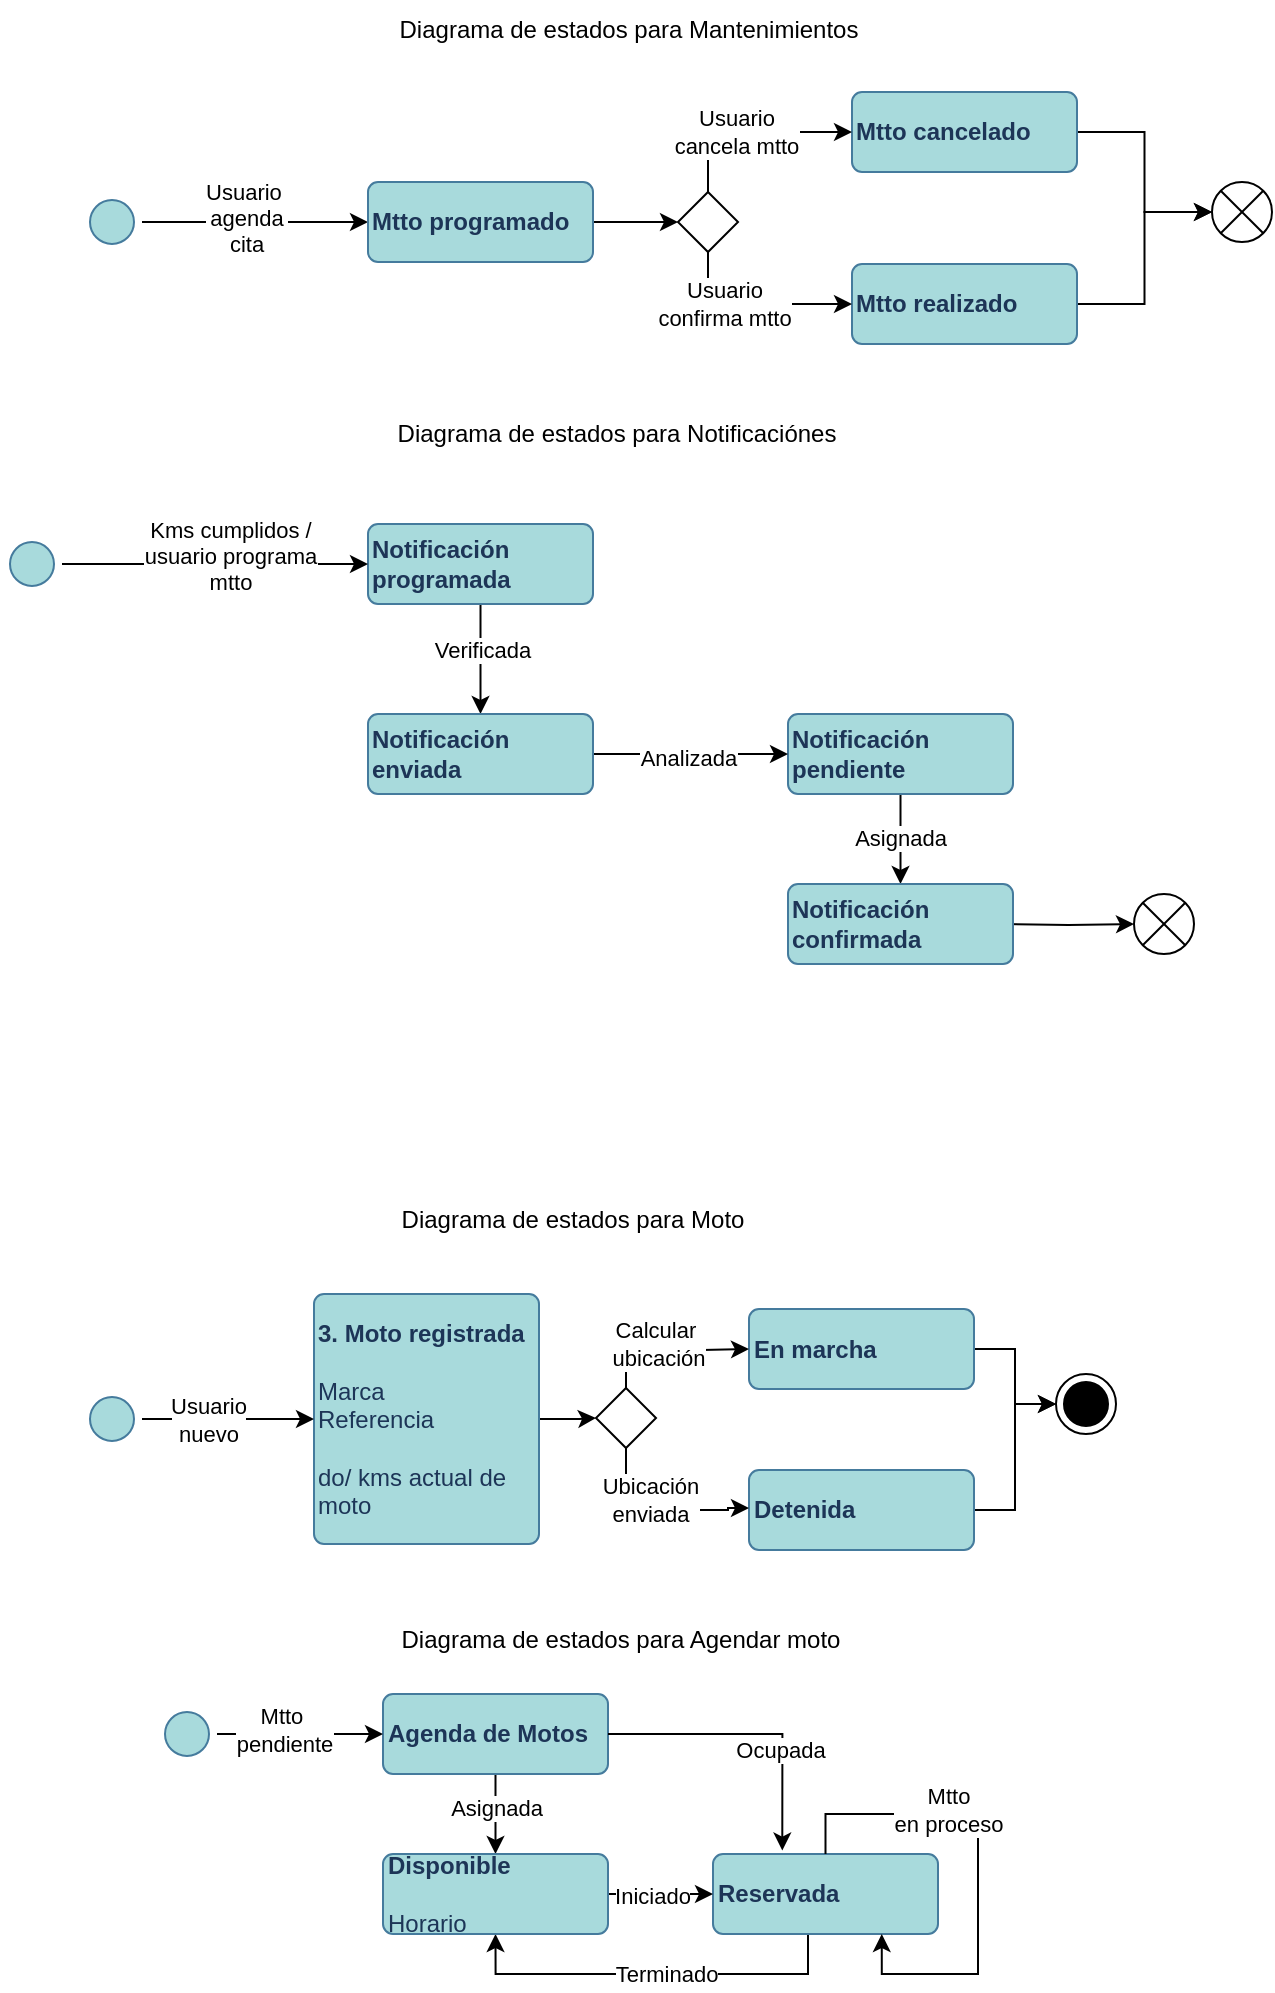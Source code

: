 <mxfile version="22.0.8" type="github">
  <diagram name="Page-1" id="2YBvvXClWsGukQMizWep">
    <mxGraphModel dx="1434" dy="790" grid="1" gridSize="10" guides="1" tooltips="1" connect="1" arrows="1" fold="1" page="1" pageScale="1" pageWidth="850" pageHeight="1100" math="0" shadow="0">
      <root>
        <mxCell id="0" />
        <mxCell id="1" parent="0" />
        <mxCell id="B1dsRPcmxnggRmvk-x9b-35" style="edgeStyle=orthogonalEdgeStyle;rounded=0;orthogonalLoop=1;jettySize=auto;html=1;entryX=0;entryY=0.5;entryDx=0;entryDy=0;" parent="1" source="9uB-aW_XzF6aLIXHZRKK-2" target="B1dsRPcmxnggRmvk-x9b-13" edge="1">
          <mxGeometry relative="1" as="geometry">
            <mxPoint x="226" y="143" as="targetPoint" />
          </mxGeometry>
        </mxCell>
        <mxCell id="B1dsRPcmxnggRmvk-x9b-45" value="Usuario&amp;nbsp;&lt;br&gt;agenda&lt;br&gt;cita" style="edgeLabel;html=1;align=center;verticalAlign=middle;resizable=0;points=[];" parent="B1dsRPcmxnggRmvk-x9b-35" vertex="1" connectable="0">
          <mxGeometry x="-0.085" y="2" relative="1" as="geometry">
            <mxPoint as="offset" />
          </mxGeometry>
        </mxCell>
        <mxCell id="9uB-aW_XzF6aLIXHZRKK-2" value="" style="ellipse;html=1;shape=startState;fillColor=#A8DADC;strokeColor=#457B9D;labelBackgroundColor=none;fontColor=#1D3557;" parent="1" vertex="1">
          <mxGeometry x="287" y="134" width="30" height="30" as="geometry" />
        </mxCell>
        <mxCell id="B1dsRPcmxnggRmvk-x9b-76" style="edgeStyle=orthogonalEdgeStyle;rounded=0;orthogonalLoop=1;jettySize=auto;html=1;entryX=0;entryY=0.5;entryDx=0;entryDy=0;" parent="1" source="B1dsRPcmxnggRmvk-x9b-2" target="B1dsRPcmxnggRmvk-x9b-75" edge="1">
          <mxGeometry relative="1" as="geometry" />
        </mxCell>
        <mxCell id="B1dsRPcmxnggRmvk-x9b-2" value="&lt;b&gt;3. Moto registrada&lt;br&gt;&lt;/b&gt;&lt;br&gt;Marca&lt;br&gt;Referencia&lt;br&gt;&lt;br&gt;do/ kms actual de moto" style="html=1;align=left;verticalAlign=middle;rounded=1;absoluteArcSize=1;arcSize=10;dashed=0;whiteSpace=wrap;labelBackgroundColor=none;fillColor=#A8DADC;strokeColor=#457B9D;fontColor=#1D3557;" parent="1" vertex="1">
          <mxGeometry x="403" y="685" width="112.5" height="125" as="geometry" />
        </mxCell>
        <mxCell id="B1dsRPcmxnggRmvk-x9b-69" style="edgeStyle=orthogonalEdgeStyle;rounded=0;orthogonalLoop=1;jettySize=auto;html=1;entryX=0;entryY=0.5;entryDx=0;entryDy=0;" parent="1" source="B1dsRPcmxnggRmvk-x9b-4" target="B1dsRPcmxnggRmvk-x9b-68" edge="1">
          <mxGeometry relative="1" as="geometry" />
        </mxCell>
        <mxCell id="B1dsRPcmxnggRmvk-x9b-4" value="&lt;b&gt;Mtto realizado&lt;br&gt;&lt;/b&gt;" style="html=1;align=left;verticalAlign=middle;rounded=1;absoluteArcSize=1;arcSize=10;dashed=0;whiteSpace=wrap;labelBackgroundColor=none;fillColor=#A8DADC;strokeColor=#457B9D;fontColor=#1D3557;" parent="1" vertex="1">
          <mxGeometry x="672" y="170" width="112.5" height="40" as="geometry" />
        </mxCell>
        <mxCell id="B1dsRPcmxnggRmvk-x9b-44" style="edgeStyle=orthogonalEdgeStyle;rounded=0;orthogonalLoop=1;jettySize=auto;html=1;entryX=0;entryY=0.5;entryDx=0;entryDy=0;" parent="1" source="B1dsRPcmxnggRmvk-x9b-5" target="B1dsRPcmxnggRmvk-x9b-68" edge="1">
          <mxGeometry relative="1" as="geometry">
            <mxPoint x="862" y="139" as="targetPoint" />
          </mxGeometry>
        </mxCell>
        <mxCell id="B1dsRPcmxnggRmvk-x9b-5" value="&lt;b&gt;Mtto cancelado&lt;br&gt;&lt;/b&gt;" style="html=1;align=left;verticalAlign=middle;rounded=1;absoluteArcSize=1;arcSize=10;dashed=0;whiteSpace=wrap;labelBackgroundColor=none;fillColor=#A8DADC;strokeColor=#457B9D;fontColor=#1D3557;" parent="1" vertex="1">
          <mxGeometry x="672" y="84" width="112.5" height="40" as="geometry" />
        </mxCell>
        <mxCell id="B1dsRPcmxnggRmvk-x9b-55" style="edgeStyle=orthogonalEdgeStyle;rounded=0;orthogonalLoop=1;jettySize=auto;html=1;entryX=0;entryY=0.5;entryDx=0;entryDy=0;" parent="1" source="B1dsRPcmxnggRmvk-x9b-13" target="B1dsRPcmxnggRmvk-x9b-38" edge="1">
          <mxGeometry relative="1" as="geometry" />
        </mxCell>
        <mxCell id="B1dsRPcmxnggRmvk-x9b-13" value="&lt;b&gt;Mtto programado&lt;br&gt;&lt;/b&gt;" style="html=1;align=left;verticalAlign=middle;rounded=1;absoluteArcSize=1;arcSize=10;dashed=0;whiteSpace=wrap;labelBackgroundColor=none;fillColor=#A8DADC;strokeColor=#457B9D;fontColor=#1D3557;" parent="1" vertex="1">
          <mxGeometry x="430" y="129" width="112.5" height="40" as="geometry" />
        </mxCell>
        <mxCell id="x2NBTaH0tbhhqtTbCEYz-6" style="edgeStyle=orthogonalEdgeStyle;rounded=0;orthogonalLoop=1;jettySize=auto;html=1;entryX=0.5;entryY=0;entryDx=0;entryDy=0;" parent="1" source="B1dsRPcmxnggRmvk-x9b-21" target="B1dsRPcmxnggRmvk-x9b-23" edge="1">
          <mxGeometry relative="1" as="geometry" />
        </mxCell>
        <mxCell id="yCGzQdOBYhZ56Tb1CbMw-1" value="Verificada" style="edgeLabel;html=1;align=center;verticalAlign=middle;resizable=0;points=[];" vertex="1" connectable="0" parent="x2NBTaH0tbhhqtTbCEYz-6">
          <mxGeometry x="-0.164" relative="1" as="geometry">
            <mxPoint as="offset" />
          </mxGeometry>
        </mxCell>
        <mxCell id="B1dsRPcmxnggRmvk-x9b-21" value="&lt;b&gt;Notificación programada&lt;br&gt;&lt;/b&gt;" style="html=1;align=left;verticalAlign=middle;rounded=1;absoluteArcSize=1;arcSize=10;dashed=0;whiteSpace=wrap;labelBackgroundColor=none;fillColor=#A8DADC;strokeColor=#457B9D;fontColor=#1D3557;" parent="1" vertex="1">
          <mxGeometry x="430" y="300" width="112.5" height="40" as="geometry" />
        </mxCell>
        <mxCell id="yCGzQdOBYhZ56Tb1CbMw-4" style="edgeStyle=orthogonalEdgeStyle;rounded=0;orthogonalLoop=1;jettySize=auto;html=1;entryX=0.5;entryY=0;entryDx=0;entryDy=0;" edge="1" parent="1" source="B1dsRPcmxnggRmvk-x9b-22" target="B1dsRPcmxnggRmvk-x9b-24">
          <mxGeometry relative="1" as="geometry" />
        </mxCell>
        <mxCell id="yCGzQdOBYhZ56Tb1CbMw-5" value="Asignada" style="edgeLabel;html=1;align=center;verticalAlign=middle;resizable=0;points=[];" vertex="1" connectable="0" parent="yCGzQdOBYhZ56Tb1CbMw-4">
          <mxGeometry x="-0.022" y="-1" relative="1" as="geometry">
            <mxPoint as="offset" />
          </mxGeometry>
        </mxCell>
        <mxCell id="B1dsRPcmxnggRmvk-x9b-22" value="&lt;b&gt;Notificación pendiente&lt;br&gt;&lt;/b&gt;" style="html=1;align=left;verticalAlign=middle;rounded=1;absoluteArcSize=1;arcSize=10;dashed=0;whiteSpace=wrap;labelBackgroundColor=none;fillColor=#A8DADC;strokeColor=#457B9D;fontColor=#1D3557;" parent="1" vertex="1">
          <mxGeometry x="640" y="395" width="112.5" height="40" as="geometry" />
        </mxCell>
        <mxCell id="yCGzQdOBYhZ56Tb1CbMw-2" style="edgeStyle=orthogonalEdgeStyle;rounded=0;orthogonalLoop=1;jettySize=auto;html=1;entryX=0;entryY=0.5;entryDx=0;entryDy=0;" edge="1" parent="1" source="B1dsRPcmxnggRmvk-x9b-23" target="B1dsRPcmxnggRmvk-x9b-22">
          <mxGeometry relative="1" as="geometry" />
        </mxCell>
        <mxCell id="yCGzQdOBYhZ56Tb1CbMw-3" value="Analizada" style="edgeLabel;html=1;align=center;verticalAlign=middle;resizable=0;points=[];" vertex="1" connectable="0" parent="yCGzQdOBYhZ56Tb1CbMw-2">
          <mxGeometry x="-0.026" y="-2" relative="1" as="geometry">
            <mxPoint as="offset" />
          </mxGeometry>
        </mxCell>
        <mxCell id="B1dsRPcmxnggRmvk-x9b-23" value="&lt;b&gt;Notificación enviada&lt;br&gt;&lt;/b&gt;" style="html=1;align=left;verticalAlign=middle;rounded=1;absoluteArcSize=1;arcSize=10;dashed=0;whiteSpace=wrap;labelBackgroundColor=none;fillColor=#A8DADC;strokeColor=#457B9D;fontColor=#1D3557;" parent="1" vertex="1">
          <mxGeometry x="430" y="395" width="112.5" height="40" as="geometry" />
        </mxCell>
        <mxCell id="yCGzQdOBYhZ56Tb1CbMw-7" style="edgeStyle=orthogonalEdgeStyle;rounded=0;orthogonalLoop=1;jettySize=auto;html=1;entryX=0;entryY=0.5;entryDx=0;entryDy=0;" edge="1" parent="1" target="yCGzQdOBYhZ56Tb1CbMw-8">
          <mxGeometry relative="1" as="geometry">
            <mxPoint x="746.5" y="500" as="sourcePoint" />
            <mxPoint x="834" y="500" as="targetPoint" />
          </mxGeometry>
        </mxCell>
        <mxCell id="B1dsRPcmxnggRmvk-x9b-24" value="&lt;b&gt;Notificación confirmada&lt;br&gt;&lt;/b&gt;" style="html=1;align=left;verticalAlign=middle;rounded=1;absoluteArcSize=1;arcSize=10;dashed=0;whiteSpace=wrap;labelBackgroundColor=none;fillColor=#A8DADC;strokeColor=#457B9D;fontColor=#1D3557;" parent="1" vertex="1">
          <mxGeometry x="640" y="480" width="112.5" height="40" as="geometry" />
        </mxCell>
        <mxCell id="B1dsRPcmxnggRmvk-x9b-86" style="edgeStyle=orthogonalEdgeStyle;rounded=0;orthogonalLoop=1;jettySize=auto;html=1;" parent="1" source="B1dsRPcmxnggRmvk-x9b-25" target="B1dsRPcmxnggRmvk-x9b-27" edge="1">
          <mxGeometry relative="1" as="geometry" />
        </mxCell>
        <mxCell id="B1dsRPcmxnggRmvk-x9b-93" value="Asignada" style="edgeLabel;html=1;align=center;verticalAlign=middle;resizable=0;points=[];" parent="B1dsRPcmxnggRmvk-x9b-86" vertex="1" connectable="0">
          <mxGeometry x="-0.176" relative="1" as="geometry">
            <mxPoint as="offset" />
          </mxGeometry>
        </mxCell>
        <mxCell id="B1dsRPcmxnggRmvk-x9b-25" value="&lt;b&gt;Agenda de Motos&lt;br&gt;&lt;/b&gt;" style="html=1;align=left;verticalAlign=middle;rounded=1;absoluteArcSize=1;arcSize=10;dashed=0;whiteSpace=wrap;labelBackgroundColor=none;fillColor=#A8DADC;strokeColor=#457B9D;fontColor=#1D3557;" parent="1" vertex="1">
          <mxGeometry x="437.5" y="885" width="112.5" height="40" as="geometry" />
        </mxCell>
        <mxCell id="B1dsRPcmxnggRmvk-x9b-92" style="edgeStyle=orthogonalEdgeStyle;rounded=0;orthogonalLoop=1;jettySize=auto;html=1;entryX=0.5;entryY=1;entryDx=0;entryDy=0;" parent="1" source="B1dsRPcmxnggRmvk-x9b-26" target="B1dsRPcmxnggRmvk-x9b-27" edge="1">
          <mxGeometry relative="1" as="geometry">
            <Array as="points">
              <mxPoint x="650" y="1025" />
              <mxPoint x="494" y="1025" />
            </Array>
          </mxGeometry>
        </mxCell>
        <mxCell id="B1dsRPcmxnggRmvk-x9b-98" value="Terminado" style="edgeLabel;html=1;align=center;verticalAlign=middle;resizable=0;points=[];" parent="B1dsRPcmxnggRmvk-x9b-92" vertex="1" connectable="0">
          <mxGeometry x="-0.068" relative="1" as="geometry">
            <mxPoint as="offset" />
          </mxGeometry>
        </mxCell>
        <mxCell id="B1dsRPcmxnggRmvk-x9b-26" value="&lt;b&gt;Reservada&lt;span style=&quot;white-space: pre;&quot;&gt;&#x9;&lt;/span&gt;&lt;br&gt;&lt;/b&gt;" style="html=1;align=left;verticalAlign=middle;rounded=1;absoluteArcSize=1;arcSize=10;dashed=0;whiteSpace=wrap;labelBackgroundColor=none;fillColor=#A8DADC;strokeColor=#457B9D;fontColor=#1D3557;" parent="1" vertex="1">
          <mxGeometry x="602.5" y="965" width="112.5" height="40" as="geometry" />
        </mxCell>
        <mxCell id="B1dsRPcmxnggRmvk-x9b-90" style="edgeStyle=orthogonalEdgeStyle;rounded=0;orthogonalLoop=1;jettySize=auto;html=1;entryX=0;entryY=0.5;entryDx=0;entryDy=0;" parent="1" source="B1dsRPcmxnggRmvk-x9b-27" target="B1dsRPcmxnggRmvk-x9b-26" edge="1">
          <mxGeometry relative="1" as="geometry" />
        </mxCell>
        <mxCell id="B1dsRPcmxnggRmvk-x9b-99" value="Iniciado" style="edgeLabel;html=1;align=center;verticalAlign=middle;resizable=0;points=[];" parent="B1dsRPcmxnggRmvk-x9b-90" vertex="1" connectable="0">
          <mxGeometry x="-0.175" y="-1" relative="1" as="geometry">
            <mxPoint as="offset" />
          </mxGeometry>
        </mxCell>
        <mxCell id="B1dsRPcmxnggRmvk-x9b-27" value="&lt;b&gt;Disponible&lt;/b&gt;&lt;br&gt;&lt;br&gt;Horario" style="html=1;align=left;verticalAlign=middle;rounded=1;absoluteArcSize=1;arcSize=10;dashed=0;whiteSpace=wrap;labelBackgroundColor=none;fillColor=#A8DADC;strokeColor=#457B9D;fontColor=#1D3557;" parent="1" vertex="1">
          <mxGeometry x="437.5" y="965" width="112.5" height="40" as="geometry" />
        </mxCell>
        <mxCell id="B1dsRPcmxnggRmvk-x9b-81" style="edgeStyle=orthogonalEdgeStyle;rounded=0;orthogonalLoop=1;jettySize=auto;html=1;entryX=0;entryY=0.5;entryDx=0;entryDy=0;" parent="1" source="B1dsRPcmxnggRmvk-x9b-28" target="B1dsRPcmxnggRmvk-x9b-80" edge="1">
          <mxGeometry relative="1" as="geometry" />
        </mxCell>
        <mxCell id="B1dsRPcmxnggRmvk-x9b-28" value="&lt;b&gt;En marcha&lt;br&gt;&lt;/b&gt;" style="html=1;align=left;verticalAlign=middle;rounded=1;absoluteArcSize=1;arcSize=10;dashed=0;whiteSpace=wrap;labelBackgroundColor=none;fillColor=#A8DADC;strokeColor=#457B9D;fontColor=#1D3557;" parent="1" vertex="1">
          <mxGeometry x="620.5" y="692.5" width="112.5" height="40" as="geometry" />
        </mxCell>
        <mxCell id="B1dsRPcmxnggRmvk-x9b-82" style="edgeStyle=orthogonalEdgeStyle;rounded=0;orthogonalLoop=1;jettySize=auto;html=1;entryX=0;entryY=0.5;entryDx=0;entryDy=0;" parent="1" source="B1dsRPcmxnggRmvk-x9b-29" target="B1dsRPcmxnggRmvk-x9b-80" edge="1">
          <mxGeometry relative="1" as="geometry" />
        </mxCell>
        <mxCell id="B1dsRPcmxnggRmvk-x9b-29" value="&lt;b&gt;Detenida&lt;br&gt;&lt;/b&gt;" style="html=1;align=left;verticalAlign=middle;rounded=1;absoluteArcSize=1;arcSize=10;dashed=0;whiteSpace=wrap;labelBackgroundColor=none;fillColor=#A8DADC;strokeColor=#457B9D;fontColor=#1D3557;" parent="1" vertex="1">
          <mxGeometry x="620.5" y="773" width="112.5" height="40" as="geometry" />
        </mxCell>
        <mxCell id="B1dsRPcmxnggRmvk-x9b-37" value="Diagrama de estados para Mantenimientos" style="text;html=1;align=center;verticalAlign=middle;resizable=0;points=[];autosize=1;strokeColor=none;fillColor=none;" parent="1" vertex="1">
          <mxGeometry x="435" y="38" width="250" height="30" as="geometry" />
        </mxCell>
        <mxCell id="B1dsRPcmxnggRmvk-x9b-40" style="edgeStyle=orthogonalEdgeStyle;rounded=0;orthogonalLoop=1;jettySize=auto;html=1;entryX=0;entryY=0.5;entryDx=0;entryDy=0;" parent="1" source="B1dsRPcmxnggRmvk-x9b-38" target="B1dsRPcmxnggRmvk-x9b-5" edge="1">
          <mxGeometry relative="1" as="geometry">
            <Array as="points">
              <mxPoint x="600" y="104" />
            </Array>
          </mxGeometry>
        </mxCell>
        <mxCell id="x2NBTaH0tbhhqtTbCEYz-1" value="Usuario&lt;br&gt;cancela mtto" style="edgeLabel;html=1;align=center;verticalAlign=middle;resizable=0;points=[];" parent="B1dsRPcmxnggRmvk-x9b-40" vertex="1" connectable="0">
          <mxGeometry x="-0.141" relative="1" as="geometry">
            <mxPoint as="offset" />
          </mxGeometry>
        </mxCell>
        <mxCell id="B1dsRPcmxnggRmvk-x9b-42" style="edgeStyle=orthogonalEdgeStyle;rounded=0;orthogonalLoop=1;jettySize=auto;html=1;entryX=0;entryY=0.5;entryDx=0;entryDy=0;" parent="1" source="B1dsRPcmxnggRmvk-x9b-38" target="B1dsRPcmxnggRmvk-x9b-4" edge="1">
          <mxGeometry relative="1" as="geometry">
            <Array as="points">
              <mxPoint x="600" y="190" />
            </Array>
          </mxGeometry>
        </mxCell>
        <mxCell id="x2NBTaH0tbhhqtTbCEYz-2" value="Usuario &lt;br&gt;confirma mtto" style="edgeLabel;html=1;align=center;verticalAlign=middle;resizable=0;points=[];" parent="B1dsRPcmxnggRmvk-x9b-42" vertex="1" connectable="0">
          <mxGeometry x="-0.31" relative="1" as="geometry">
            <mxPoint as="offset" />
          </mxGeometry>
        </mxCell>
        <mxCell id="B1dsRPcmxnggRmvk-x9b-38" value="" style="rhombus;" parent="1" vertex="1">
          <mxGeometry x="585" y="134" width="30" height="30" as="geometry" />
        </mxCell>
        <mxCell id="B1dsRPcmxnggRmvk-x9b-48" value="Diagrama de estados para Notificaciónes" style="text;html=1;align=center;verticalAlign=middle;resizable=0;points=[];autosize=1;strokeColor=none;fillColor=none;" parent="1" vertex="1">
          <mxGeometry x="434" y="240" width="240" height="30" as="geometry" />
        </mxCell>
        <mxCell id="B1dsRPcmxnggRmvk-x9b-51" style="edgeStyle=orthogonalEdgeStyle;rounded=0;orthogonalLoop=1;jettySize=auto;html=1;entryX=0;entryY=0.5;entryDx=0;entryDy=0;" parent="1" source="B1dsRPcmxnggRmvk-x9b-49" target="B1dsRPcmxnggRmvk-x9b-21" edge="1">
          <mxGeometry relative="1" as="geometry">
            <mxPoint x="440" y="330" as="targetPoint" />
          </mxGeometry>
        </mxCell>
        <mxCell id="B1dsRPcmxnggRmvk-x9b-52" value="Kms cumplidos /&lt;br&gt;usuario programa&lt;br&gt;mtto" style="edgeLabel;html=1;align=center;verticalAlign=middle;resizable=0;points=[];" parent="B1dsRPcmxnggRmvk-x9b-51" vertex="1" connectable="0">
          <mxGeometry x="0.093" y="4" relative="1" as="geometry">
            <mxPoint as="offset" />
          </mxGeometry>
        </mxCell>
        <mxCell id="B1dsRPcmxnggRmvk-x9b-49" value="" style="ellipse;html=1;shape=startState;fillColor=#A8DADC;strokeColor=#457B9D;labelBackgroundColor=none;fontColor=#1D3557;" parent="1" vertex="1">
          <mxGeometry x="247" y="305" width="30" height="30" as="geometry" />
        </mxCell>
        <mxCell id="B1dsRPcmxnggRmvk-x9b-68" value="" style="shape=sumEllipse;perimeter=ellipsePerimeter;html=1;backgroundOutline=1;" parent="1" vertex="1">
          <mxGeometry x="852" y="129" width="30" height="30" as="geometry" />
        </mxCell>
        <mxCell id="B1dsRPcmxnggRmvk-x9b-71" value="Diagrama de estados para Moto" style="text;html=1;align=center;verticalAlign=middle;resizable=0;points=[];autosize=1;strokeColor=none;fillColor=none;" parent="1" vertex="1">
          <mxGeometry x="437" y="633" width="190" height="30" as="geometry" />
        </mxCell>
        <mxCell id="B1dsRPcmxnggRmvk-x9b-73" style="edgeStyle=orthogonalEdgeStyle;rounded=0;orthogonalLoop=1;jettySize=auto;html=1;entryX=0;entryY=0.5;entryDx=0;entryDy=0;" parent="1" source="B1dsRPcmxnggRmvk-x9b-72" target="B1dsRPcmxnggRmvk-x9b-2" edge="1">
          <mxGeometry relative="1" as="geometry" />
        </mxCell>
        <mxCell id="B1dsRPcmxnggRmvk-x9b-74" value="Usuario&lt;br&gt;nuevo" style="edgeLabel;html=1;align=center;verticalAlign=middle;resizable=0;points=[];" parent="B1dsRPcmxnggRmvk-x9b-73" vertex="1" connectable="0">
          <mxGeometry x="-0.238" relative="1" as="geometry">
            <mxPoint as="offset" />
          </mxGeometry>
        </mxCell>
        <mxCell id="B1dsRPcmxnggRmvk-x9b-72" value="" style="ellipse;html=1;shape=startState;fillColor=#A8DADC;strokeColor=#457B9D;labelBackgroundColor=none;fontColor=#1D3557;" parent="1" vertex="1">
          <mxGeometry x="287" y="732.5" width="30" height="30" as="geometry" />
        </mxCell>
        <mxCell id="B1dsRPcmxnggRmvk-x9b-77" style="edgeStyle=orthogonalEdgeStyle;rounded=0;orthogonalLoop=1;jettySize=auto;html=1;entryX=0;entryY=0.5;entryDx=0;entryDy=0;" parent="1" source="B1dsRPcmxnggRmvk-x9b-75" target="B1dsRPcmxnggRmvk-x9b-28" edge="1">
          <mxGeometry relative="1" as="geometry">
            <Array as="points">
              <mxPoint x="559" y="713" />
              <mxPoint x="597" y="713" />
            </Array>
          </mxGeometry>
        </mxCell>
        <mxCell id="B1dsRPcmxnggRmvk-x9b-89" value="Calcular&amp;nbsp;&lt;br&gt;ubicación" style="edgeLabel;html=1;align=center;verticalAlign=middle;resizable=0;points=[];" parent="B1dsRPcmxnggRmvk-x9b-77" vertex="1" connectable="0">
          <mxGeometry x="-0.126" y="3" relative="1" as="geometry">
            <mxPoint as="offset" />
          </mxGeometry>
        </mxCell>
        <mxCell id="B1dsRPcmxnggRmvk-x9b-78" style="edgeStyle=orthogonalEdgeStyle;rounded=0;orthogonalLoop=1;jettySize=auto;html=1;entryX=0;entryY=0.5;entryDx=0;entryDy=0;" parent="1" edge="1">
          <mxGeometry relative="1" as="geometry">
            <mxPoint x="559" y="760" as="sourcePoint" />
            <mxPoint x="620.5" y="792" as="targetPoint" />
            <Array as="points">
              <mxPoint x="559" y="793" />
              <mxPoint x="610" y="793" />
              <mxPoint x="610" y="792" />
            </Array>
          </mxGeometry>
        </mxCell>
        <mxCell id="B1dsRPcmxnggRmvk-x9b-88" value="Ubicación&lt;br&gt;enviada" style="edgeLabel;html=1;align=center;verticalAlign=middle;resizable=0;points=[];" parent="B1dsRPcmxnggRmvk-x9b-78" vertex="1" connectable="0">
          <mxGeometry x="-0.06" relative="1" as="geometry">
            <mxPoint y="-5" as="offset" />
          </mxGeometry>
        </mxCell>
        <mxCell id="B1dsRPcmxnggRmvk-x9b-75" value="" style="rhombus;" parent="1" vertex="1">
          <mxGeometry x="544" y="732" width="30" height="30" as="geometry" />
        </mxCell>
        <mxCell id="B1dsRPcmxnggRmvk-x9b-79" value="Diagrama de estados para Agendar moto" style="text;html=1;align=center;verticalAlign=middle;resizable=0;points=[];autosize=1;strokeColor=none;fillColor=none;" parent="1" vertex="1">
          <mxGeometry x="436" y="843" width="240" height="30" as="geometry" />
        </mxCell>
        <mxCell id="B1dsRPcmxnggRmvk-x9b-80" value="" style="ellipse;html=1;shape=endState;fillColor=strokeColor;" parent="1" vertex="1">
          <mxGeometry x="774" y="725" width="30" height="30" as="geometry" />
        </mxCell>
        <mxCell id="B1dsRPcmxnggRmvk-x9b-84" style="edgeStyle=orthogonalEdgeStyle;rounded=0;orthogonalLoop=1;jettySize=auto;html=1;entryX=0;entryY=0.5;entryDx=0;entryDy=0;" parent="1" source="B1dsRPcmxnggRmvk-x9b-83" target="B1dsRPcmxnggRmvk-x9b-25" edge="1">
          <mxGeometry relative="1" as="geometry" />
        </mxCell>
        <mxCell id="B1dsRPcmxnggRmvk-x9b-85" value="Mtto&amp;nbsp;&lt;br&gt;pendiente" style="edgeLabel;html=1;align=center;verticalAlign=middle;resizable=0;points=[];" parent="B1dsRPcmxnggRmvk-x9b-84" vertex="1" connectable="0">
          <mxGeometry x="-0.2" y="2" relative="1" as="geometry">
            <mxPoint as="offset" />
          </mxGeometry>
        </mxCell>
        <mxCell id="B1dsRPcmxnggRmvk-x9b-83" value="" style="ellipse;html=1;shape=startState;fillColor=#A8DADC;strokeColor=#457B9D;labelBackgroundColor=none;fontColor=#1D3557;" parent="1" vertex="1">
          <mxGeometry x="324.5" y="890" width="30" height="30" as="geometry" />
        </mxCell>
        <mxCell id="B1dsRPcmxnggRmvk-x9b-91" style="edgeStyle=orthogonalEdgeStyle;rounded=0;orthogonalLoop=1;jettySize=auto;html=1;entryX=0.75;entryY=1;entryDx=0;entryDy=0;" parent="1" source="B1dsRPcmxnggRmvk-x9b-26" target="B1dsRPcmxnggRmvk-x9b-26" edge="1">
          <mxGeometry relative="1" as="geometry" />
        </mxCell>
        <mxCell id="B1dsRPcmxnggRmvk-x9b-97" value="Mtto&lt;br&gt;en proceso" style="edgeLabel;html=1;align=center;verticalAlign=middle;resizable=0;points=[];" parent="B1dsRPcmxnggRmvk-x9b-91" vertex="1" connectable="0">
          <mxGeometry x="-0.336" y="2" relative="1" as="geometry">
            <mxPoint as="offset" />
          </mxGeometry>
        </mxCell>
        <mxCell id="B1dsRPcmxnggRmvk-x9b-95" style="edgeStyle=orthogonalEdgeStyle;rounded=0;orthogonalLoop=1;jettySize=auto;html=1;entryX=0.308;entryY=-0.043;entryDx=0;entryDy=0;entryPerimeter=0;" parent="1" source="B1dsRPcmxnggRmvk-x9b-25" target="B1dsRPcmxnggRmvk-x9b-26" edge="1">
          <mxGeometry relative="1" as="geometry" />
        </mxCell>
        <mxCell id="B1dsRPcmxnggRmvk-x9b-96" value="Ocupada" style="edgeLabel;html=1;align=center;verticalAlign=middle;resizable=0;points=[];" parent="B1dsRPcmxnggRmvk-x9b-95" vertex="1" connectable="0">
          <mxGeometry x="0.302" y="-1" relative="1" as="geometry">
            <mxPoint as="offset" />
          </mxGeometry>
        </mxCell>
        <mxCell id="yCGzQdOBYhZ56Tb1CbMw-8" value="" style="shape=sumEllipse;perimeter=ellipsePerimeter;html=1;backgroundOutline=1;" vertex="1" parent="1">
          <mxGeometry x="813" y="485" width="30" height="30" as="geometry" />
        </mxCell>
      </root>
    </mxGraphModel>
  </diagram>
</mxfile>
